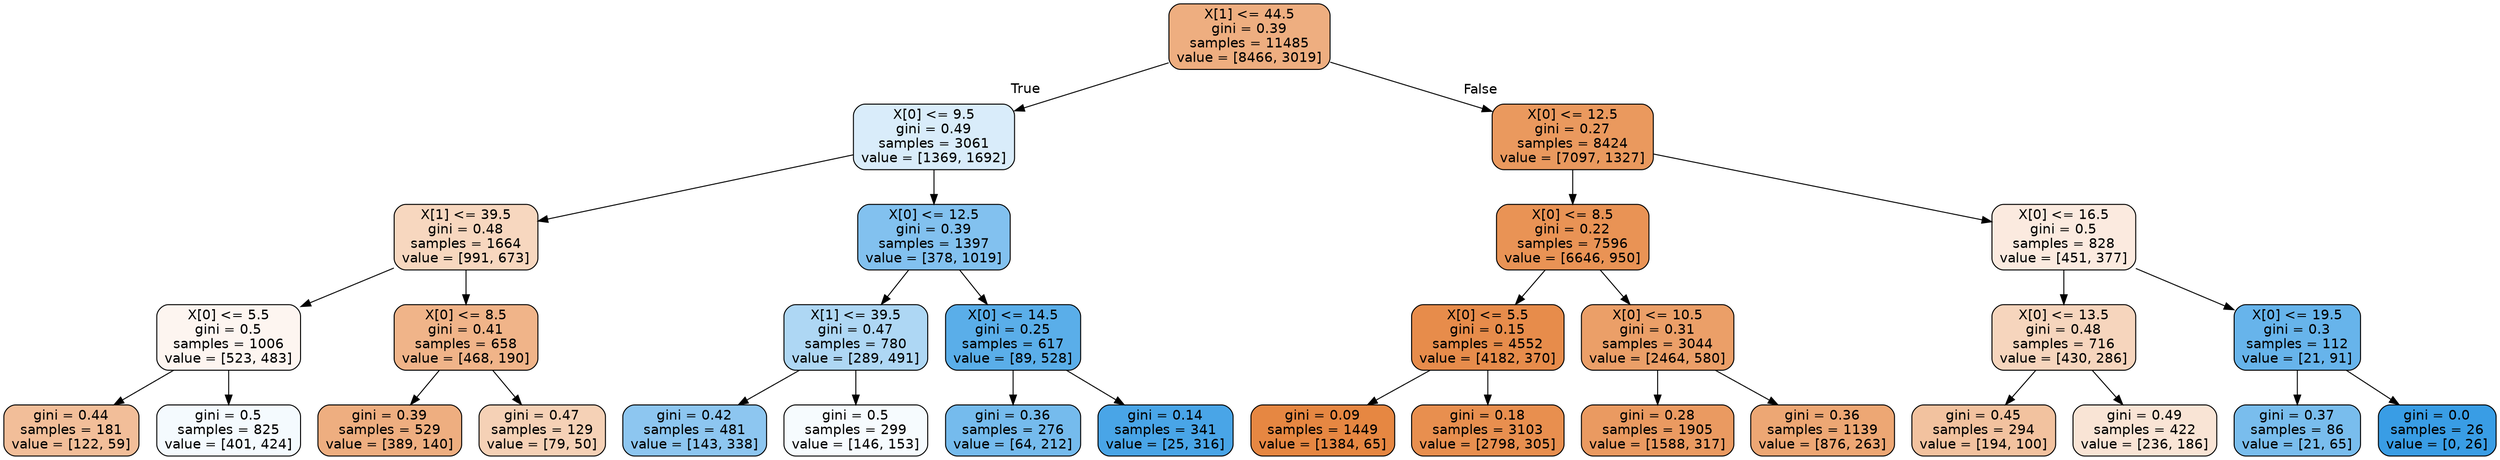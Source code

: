 digraph Tree {
node [shape=box, style="filled, rounded", color="black", fontname=helvetica] ;
edge [fontname=helvetica] ;
0 [label="X[1] <= 44.5\ngini = 0.39\nsamples = 11485\nvalue = [8466, 3019]", fillcolor="#eeae80"] ;
1 [label="X[0] <= 9.5\ngini = 0.49\nsamples = 3061\nvalue = [1369, 1692]", fillcolor="#d9ecfa"] ;
0 -> 1 [labeldistance=2.5, labelangle=45, headlabel="True"] ;
2 [label="X[1] <= 39.5\ngini = 0.48\nsamples = 1664\nvalue = [991, 673]", fillcolor="#f7d7bf"] ;
1 -> 2 ;
3 [label="X[0] <= 5.5\ngini = 0.5\nsamples = 1006\nvalue = [523, 483]", fillcolor="#fdf5f0"] ;
2 -> 3 ;
4 [label="gini = 0.44\nsamples = 181\nvalue = [122, 59]", fillcolor="#f2be99"] ;
3 -> 4 ;
5 [label="gini = 0.5\nsamples = 825\nvalue = [401, 424]", fillcolor="#f4fafe"] ;
3 -> 5 ;
6 [label="X[0] <= 8.5\ngini = 0.41\nsamples = 658\nvalue = [468, 190]", fillcolor="#f0b489"] ;
2 -> 6 ;
7 [label="gini = 0.39\nsamples = 529\nvalue = [389, 140]", fillcolor="#eeae80"] ;
6 -> 7 ;
8 [label="gini = 0.47\nsamples = 129\nvalue = [79, 50]", fillcolor="#f5d1b6"] ;
6 -> 8 ;
9 [label="X[0] <= 12.5\ngini = 0.39\nsamples = 1397\nvalue = [378, 1019]", fillcolor="#82c1ef"] ;
1 -> 9 ;
10 [label="X[1] <= 39.5\ngini = 0.47\nsamples = 780\nvalue = [289, 491]", fillcolor="#aed7f4"] ;
9 -> 10 ;
11 [label="gini = 0.42\nsamples = 481\nvalue = [143, 338]", fillcolor="#8dc6f0"] ;
10 -> 11 ;
12 [label="gini = 0.5\nsamples = 299\nvalue = [146, 153]", fillcolor="#f6fbfe"] ;
10 -> 12 ;
13 [label="X[0] <= 14.5\ngini = 0.25\nsamples = 617\nvalue = [89, 528]", fillcolor="#5aaee9"] ;
9 -> 13 ;
14 [label="gini = 0.36\nsamples = 276\nvalue = [64, 212]", fillcolor="#75bbed"] ;
13 -> 14 ;
15 [label="gini = 0.14\nsamples = 341\nvalue = [25, 316]", fillcolor="#49a5e7"] ;
13 -> 15 ;
16 [label="X[0] <= 12.5\ngini = 0.27\nsamples = 8424\nvalue = [7097, 1327]", fillcolor="#ea995e"] ;
0 -> 16 [labeldistance=2.5, labelangle=-45, headlabel="False"] ;
17 [label="X[0] <= 8.5\ngini = 0.22\nsamples = 7596\nvalue = [6646, 950]", fillcolor="#e99355"] ;
16 -> 17 ;
18 [label="X[0] <= 5.5\ngini = 0.15\nsamples = 4552\nvalue = [4182, 370]", fillcolor="#e78c4b"] ;
17 -> 18 ;
19 [label="gini = 0.09\nsamples = 1449\nvalue = [1384, 65]", fillcolor="#e68742"] ;
18 -> 19 ;
20 [label="gini = 0.18\nsamples = 3103\nvalue = [2798, 305]", fillcolor="#e88f4f"] ;
18 -> 20 ;
21 [label="X[0] <= 10.5\ngini = 0.31\nsamples = 3044\nvalue = [2464, 580]", fillcolor="#eb9f68"] ;
17 -> 21 ;
22 [label="gini = 0.28\nsamples = 1905\nvalue = [1588, 317]", fillcolor="#ea9a61"] ;
21 -> 22 ;
23 [label="gini = 0.36\nsamples = 1139\nvalue = [876, 263]", fillcolor="#eda774"] ;
21 -> 23 ;
24 [label="X[0] <= 16.5\ngini = 0.5\nsamples = 828\nvalue = [451, 377]", fillcolor="#fbeadf"] ;
16 -> 24 ;
25 [label="X[0] <= 13.5\ngini = 0.48\nsamples = 716\nvalue = [430, 286]", fillcolor="#f6d5bd"] ;
24 -> 25 ;
26 [label="gini = 0.45\nsamples = 294\nvalue = [194, 100]", fillcolor="#f2c29f"] ;
25 -> 26 ;
27 [label="gini = 0.49\nsamples = 422\nvalue = [236, 186]", fillcolor="#f9e4d5"] ;
25 -> 27 ;
28 [label="X[0] <= 19.5\ngini = 0.3\nsamples = 112\nvalue = [21, 91]", fillcolor="#67b4eb"] ;
24 -> 28 ;
29 [label="gini = 0.37\nsamples = 86\nvalue = [21, 65]", fillcolor="#79bded"] ;
28 -> 29 ;
30 [label="gini = 0.0\nsamples = 26\nvalue = [0, 26]", fillcolor="#399de5"] ;
28 -> 30 ;
}